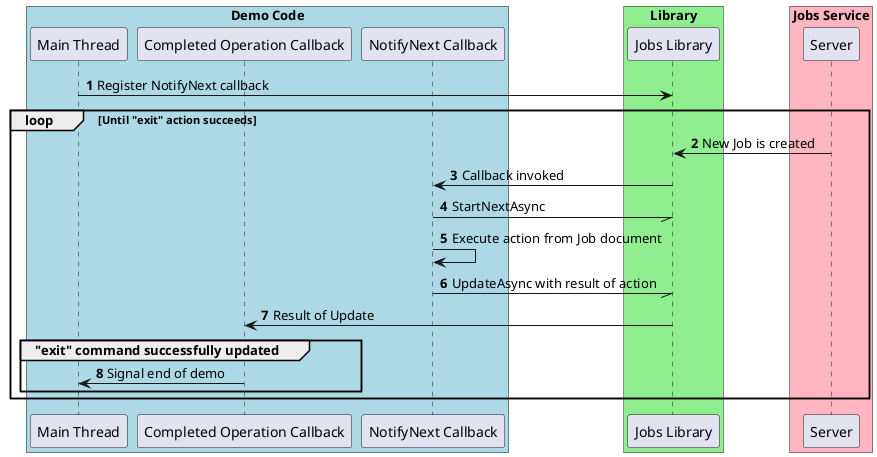 @startuml "jobs_demo"
skinparam classFontSize 8
skinparam classFontName Helvetica
autonumber

participant "Main Thread" as main
participant "Completed Operation Callback" as operation
participant "NotifyNext Callback" as notify
participant "Jobs Library" as lib

box "Demo Code" #LightBlue
    participant main
    participant operation
    participant notify
end box
box "Library" #LightGreen
    participant lib
end box

box "Jobs Service" #LightPink
    participant "Server" as server
end box

main -> lib: Register NotifyNext callback

loop #transparent Until "exit" action succeeds
    server -> lib: New Job is created
    lib -> notify: Callback invoked
    notify -// lib: StartNextAsync
    notify -> notify: Execute action from Job document
    notify -// lib: UpdateAsync with result of action
    lib -> operation: Result of Update

    group #transparent "exit" command successfully updated
        operation -> main: Signal end of demo
    end
end

@enduml
